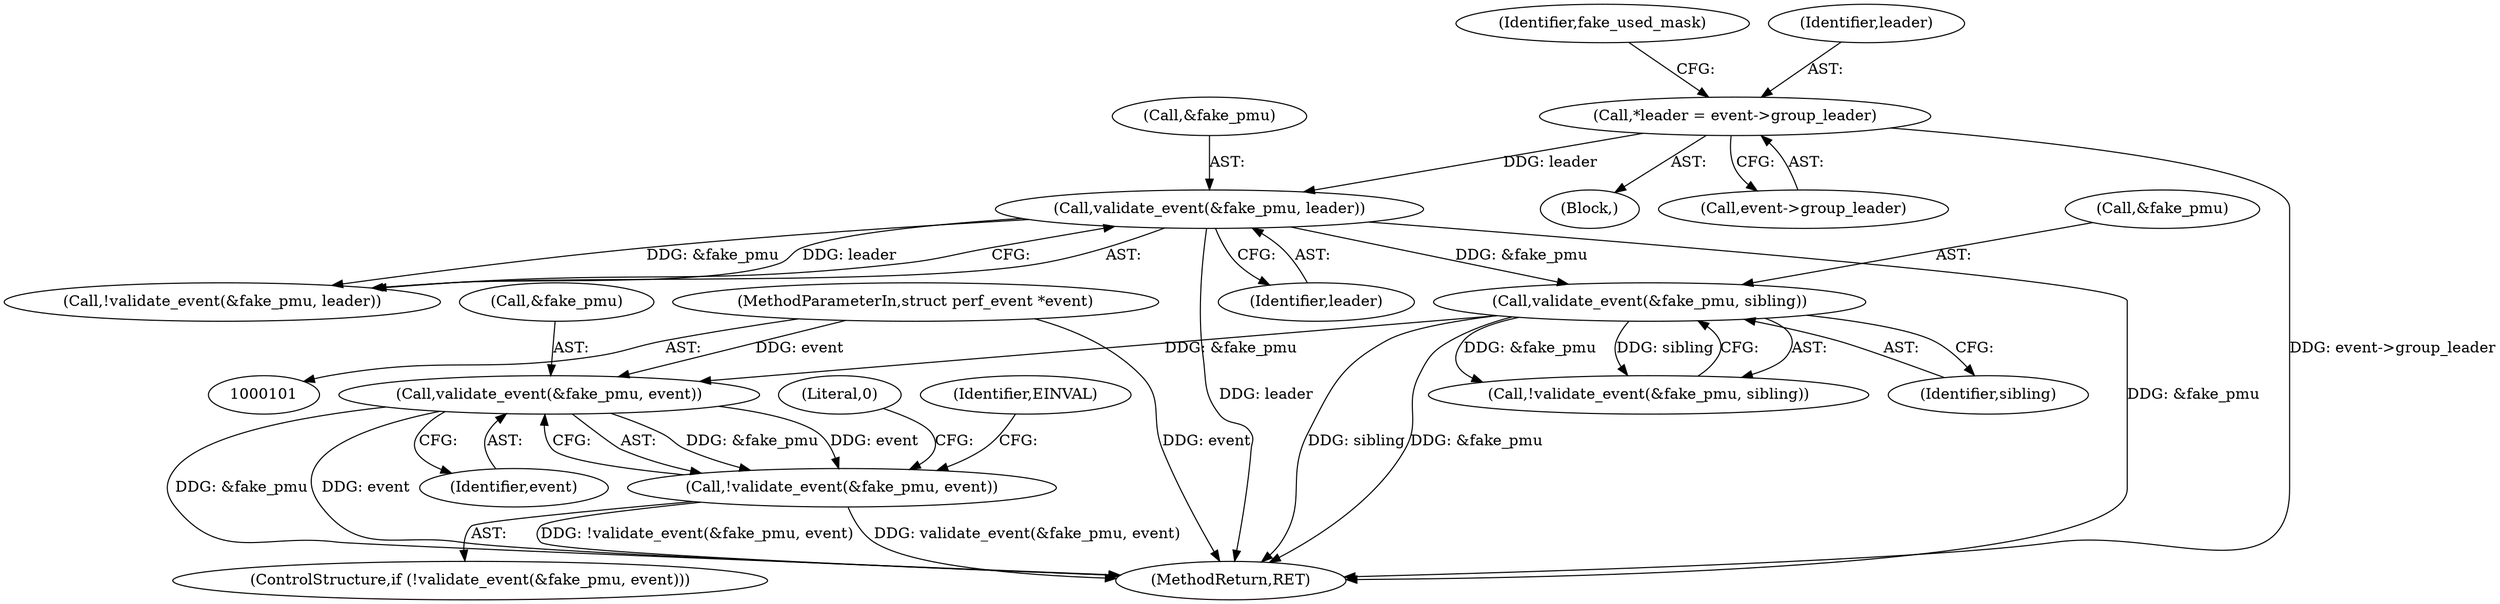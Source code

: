 digraph "1_linux_8fff105e13041e49b82f92eef034f363a6b1c071_0@pointer" {
"1000146" [label="(Call,validate_event(&fake_pmu, event))"];
"1000137" [label="(Call,validate_event(&fake_pmu, sibling))"];
"1000127" [label="(Call,validate_event(&fake_pmu, leader))"];
"1000106" [label="(Call,*leader = event->group_leader)"];
"1000102" [label="(MethodParameterIn,struct perf_event *event)"];
"1000145" [label="(Call,!validate_event(&fake_pmu, event))"];
"1000128" [label="(Call,&fake_pmu)"];
"1000103" [label="(Block,)"];
"1000146" [label="(Call,validate_event(&fake_pmu, event))"];
"1000154" [label="(Literal,0)"];
"1000126" [label="(Call,!validate_event(&fake_pmu, leader))"];
"1000127" [label="(Call,validate_event(&fake_pmu, leader))"];
"1000136" [label="(Call,!validate_event(&fake_pmu, sibling))"];
"1000138" [label="(Call,&fake_pmu)"];
"1000155" [label="(MethodReturn,RET)"];
"1000113" [label="(Identifier,fake_used_mask)"];
"1000145" [label="(Call,!validate_event(&fake_pmu, event))"];
"1000137" [label="(Call,validate_event(&fake_pmu, sibling))"];
"1000149" [label="(Identifier,event)"];
"1000152" [label="(Identifier,EINVAL)"];
"1000130" [label="(Identifier,leader)"];
"1000147" [label="(Call,&fake_pmu)"];
"1000102" [label="(MethodParameterIn,struct perf_event *event)"];
"1000107" [label="(Identifier,leader)"];
"1000140" [label="(Identifier,sibling)"];
"1000106" [label="(Call,*leader = event->group_leader)"];
"1000108" [label="(Call,event->group_leader)"];
"1000144" [label="(ControlStructure,if (!validate_event(&fake_pmu, event)))"];
"1000146" -> "1000145"  [label="AST: "];
"1000146" -> "1000149"  [label="CFG: "];
"1000147" -> "1000146"  [label="AST: "];
"1000149" -> "1000146"  [label="AST: "];
"1000145" -> "1000146"  [label="CFG: "];
"1000146" -> "1000155"  [label="DDG: event"];
"1000146" -> "1000155"  [label="DDG: &fake_pmu"];
"1000146" -> "1000145"  [label="DDG: &fake_pmu"];
"1000146" -> "1000145"  [label="DDG: event"];
"1000137" -> "1000146"  [label="DDG: &fake_pmu"];
"1000102" -> "1000146"  [label="DDG: event"];
"1000137" -> "1000136"  [label="AST: "];
"1000137" -> "1000140"  [label="CFG: "];
"1000138" -> "1000137"  [label="AST: "];
"1000140" -> "1000137"  [label="AST: "];
"1000136" -> "1000137"  [label="CFG: "];
"1000137" -> "1000155"  [label="DDG: sibling"];
"1000137" -> "1000155"  [label="DDG: &fake_pmu"];
"1000137" -> "1000136"  [label="DDG: &fake_pmu"];
"1000137" -> "1000136"  [label="DDG: sibling"];
"1000127" -> "1000137"  [label="DDG: &fake_pmu"];
"1000127" -> "1000126"  [label="AST: "];
"1000127" -> "1000130"  [label="CFG: "];
"1000128" -> "1000127"  [label="AST: "];
"1000130" -> "1000127"  [label="AST: "];
"1000126" -> "1000127"  [label="CFG: "];
"1000127" -> "1000155"  [label="DDG: leader"];
"1000127" -> "1000155"  [label="DDG: &fake_pmu"];
"1000127" -> "1000126"  [label="DDG: &fake_pmu"];
"1000127" -> "1000126"  [label="DDG: leader"];
"1000106" -> "1000127"  [label="DDG: leader"];
"1000106" -> "1000103"  [label="AST: "];
"1000106" -> "1000108"  [label="CFG: "];
"1000107" -> "1000106"  [label="AST: "];
"1000108" -> "1000106"  [label="AST: "];
"1000113" -> "1000106"  [label="CFG: "];
"1000106" -> "1000155"  [label="DDG: event->group_leader"];
"1000102" -> "1000101"  [label="AST: "];
"1000102" -> "1000155"  [label="DDG: event"];
"1000145" -> "1000144"  [label="AST: "];
"1000152" -> "1000145"  [label="CFG: "];
"1000154" -> "1000145"  [label="CFG: "];
"1000145" -> "1000155"  [label="DDG: validate_event(&fake_pmu, event)"];
"1000145" -> "1000155"  [label="DDG: !validate_event(&fake_pmu, event)"];
}
